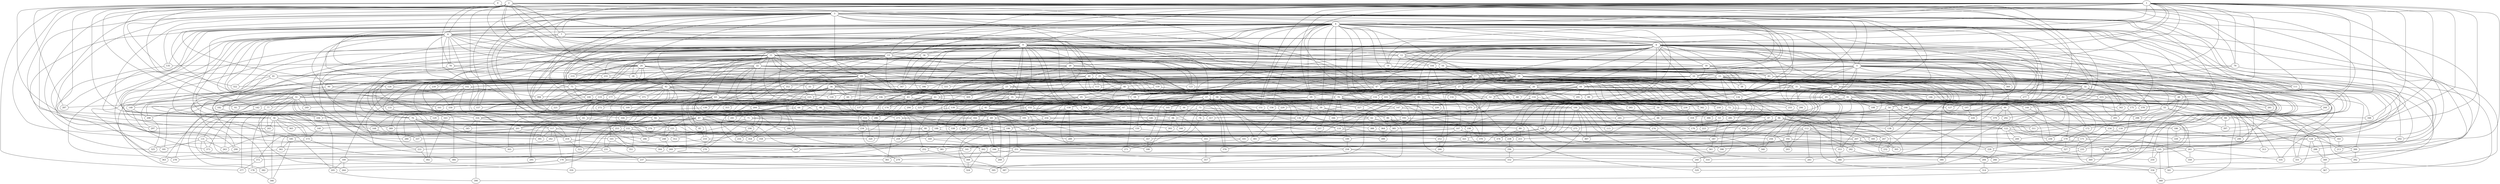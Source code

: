 strict graph "barabasi_albert_graph(400,3)" {
0;
1;
2;
3;
4;
5;
6;
7;
8;
9;
10;
11;
12;
13;
14;
15;
16;
17;
18;
19;
20;
21;
22;
23;
24;
25;
26;
27;
28;
29;
30;
31;
32;
33;
34;
35;
36;
37;
38;
39;
40;
41;
42;
43;
44;
45;
46;
47;
48;
49;
50;
51;
52;
53;
54;
55;
56;
57;
58;
59;
60;
61;
62;
63;
64;
65;
66;
67;
68;
69;
70;
71;
72;
73;
74;
75;
76;
77;
78;
79;
80;
81;
82;
83;
84;
85;
86;
87;
88;
89;
90;
91;
92;
93;
94;
95;
96;
97;
98;
99;
100;
101;
102;
103;
104;
105;
106;
107;
108;
109;
110;
111;
112;
113;
114;
115;
116;
117;
118;
119;
120;
121;
122;
123;
124;
125;
126;
127;
128;
129;
130;
131;
132;
133;
134;
135;
136;
137;
138;
139;
140;
141;
142;
143;
144;
145;
146;
147;
148;
149;
150;
151;
152;
153;
154;
155;
156;
157;
158;
159;
160;
161;
162;
163;
164;
165;
166;
167;
168;
169;
170;
171;
172;
173;
174;
175;
176;
177;
178;
179;
180;
181;
182;
183;
184;
185;
186;
187;
188;
189;
190;
191;
192;
193;
194;
195;
196;
197;
198;
199;
200;
201;
202;
203;
204;
205;
206;
207;
208;
209;
210;
211;
212;
213;
214;
215;
216;
217;
218;
219;
220;
221;
222;
223;
224;
225;
226;
227;
228;
229;
230;
231;
232;
233;
234;
235;
236;
237;
238;
239;
240;
241;
242;
243;
244;
245;
246;
247;
248;
249;
250;
251;
252;
253;
254;
255;
256;
257;
258;
259;
260;
261;
262;
263;
264;
265;
266;
267;
268;
269;
270;
271;
272;
273;
274;
275;
276;
277;
278;
279;
280;
281;
282;
283;
284;
285;
286;
287;
288;
289;
290;
291;
292;
293;
294;
295;
296;
297;
298;
299;
300;
301;
302;
303;
304;
305;
306;
307;
308;
309;
310;
311;
312;
313;
314;
315;
316;
317;
318;
319;
320;
321;
322;
323;
324;
325;
326;
327;
328;
329;
330;
331;
332;
333;
334;
335;
336;
337;
338;
339;
340;
341;
342;
343;
344;
345;
346;
347;
348;
349;
350;
351;
352;
353;
354;
355;
356;
357;
358;
359;
360;
361;
362;
363;
364;
365;
366;
367;
368;
369;
370;
371;
372;
373;
374;
375;
376;
377;
378;
379;
380;
381;
382;
383;
384;
385;
386;
387;
388;
389;
390;
391;
392;
393;
394;
395;
396;
397;
398;
399;
0 -- 116  [is_available=True, prob="0.249947245658"];
0 -- 3  [is_available=True, prob="0.619542037636"];
0 -- 4  [is_available=True, prob="0.909180079939"];
0 -- 389  [is_available=True, prob="0.106196244335"];
0 -- 287  [is_available=True, prob="0.421049060987"];
1 -- 384  [is_available=True, prob="1.0"];
1 -- 3  [is_available=True, prob="1.0"];
1 -- 4  [is_available=True, prob="0.191018631044"];
1 -- 5  [is_available=True, prob="0.968238490291"];
1 -- 6  [is_available=True, prob="0.54375239973"];
1 -- 9  [is_available=True, prob="1.0"];
1 -- 12  [is_available=True, prob="0.0149618778613"];
1 -- 13  [is_available=True, prob="0.847010618225"];
1 -- 14  [is_available=True, prob="0.133583835713"];
1 -- 151  [is_available=True, prob="0.475532272917"];
1 -- 28  [is_available=True, prob="1.0"];
1 -- 157  [is_available=True, prob="0.319482366898"];
1 -- 44  [is_available=True, prob="0.307645136061"];
1 -- 29  [is_available=True, prob="1.0"];
1 -- 49  [is_available=True, prob="0.274406681544"];
1 -- 54  [is_available=True, prob="1.0"];
1 -- 322  [is_available=True, prob="0.273400153863"];
1 -- 200  [is_available=True, prob="1.0"];
1 -- 79  [is_available=True, prob="0.576144810012"];
1 -- 82  [is_available=True, prob="0.690813166055"];
1 -- 339  [is_available=True, prob="0.90120215096"];
1 -- 270  [is_available=True, prob="0.253236324961"];
1 -- 215  [is_available=True, prob="0.817175933782"];
1 -- 347  [is_available=True, prob="0.529031119889"];
1 -- 348  [is_available=True, prob="1.0"];
1 -- 103  [is_available=True, prob="1.0"];
1 -- 231  [is_available=True, prob="0.322011984934"];
1 -- 364  [is_available=True, prob="0.300601855508"];
1 -- 112  [is_available=True, prob="0.110663393219"];
1 -- 235  [is_available=True, prob="1.0"];
2 -- 3  [is_available=True, prob="0.183446228286"];
2 -- 7  [is_available=True, prob="0.293769881638"];
2 -- 8  [is_available=True, prob="0.0313178490716"];
2 -- 142  [is_available=True, prob="0.567321630969"];
2 -- 144  [is_available=True, prob="0.761275084883"];
2 -- 19  [is_available=True, prob="0.466005174377"];
2 -- 24  [is_available=True, prob="0.21671952005"];
2 -- 31  [is_available=True, prob="0.254264215131"];
2 -- 36  [is_available=True, prob="1.0"];
2 -- 47  [is_available=True, prob="0.875164068452"];
2 -- 56  [is_available=True, prob="1.0"];
2 -- 313  [is_available=True, prob="0.941643566733"];
2 -- 60  [is_available=True, prob="0.673420095177"];
2 -- 197  [is_available=True, prob="0.500382970542"];
2 -- 70  [is_available=True, prob="1.0"];
2 -- 71  [is_available=True, prob="0.218945472122"];
2 -- 202  [is_available=True, prob="0.417045081118"];
2 -- 78  [is_available=True, prob="0.690834257465"];
2 -- 79  [is_available=True, prob="0.915554503753"];
2 -- 81  [is_available=True, prob="1.0"];
2 -- 345  [is_available=True, prob="0.953934125313"];
2 -- 93  [is_available=True, prob="1.0"];
2 -- 225  [is_available=True, prob="0.311081657594"];
2 -- 99  [is_available=True, prob="0.497734759229"];
2 -- 131  [is_available=True, prob="0.455007729004"];
2 -- 361  [is_available=True, prob="0.758156424728"];
2 -- 365  [is_available=True, prob="0.536091211025"];
2 -- 244  [is_available=True, prob="0.663601160525"];
2 -- 377  [is_available=True, prob="1.0"];
3 -- 4  [is_available=True, prob="0.0544473469789"];
3 -- 5  [is_available=True, prob="1.0"];
3 -- 6  [is_available=True, prob="0.139121448135"];
3 -- 7  [is_available=True, prob="0.858182954788"];
3 -- 8  [is_available=True, prob="0.0144567666907"];
3 -- 10  [is_available=True, prob="1.0"];
3 -- 17  [is_available=True, prob="0.881886733859"];
3 -- 19  [is_available=True, prob="0.351781786826"];
3 -- 20  [is_available=True, prob="1.0"];
3 -- 24  [is_available=True, prob="0.363618844906"];
3 -- 133  [is_available=True, prob="0.47320866168"];
3 -- 162  [is_available=True, prob="0.735137688917"];
3 -- 37  [is_available=True, prob="0.246793295756"];
3 -- 297  [is_available=True, prob="0.596244418073"];
3 -- 135  [is_available=True, prob="0.660726559694"];
3 -- 50  [is_available=True, prob="1.0"];
3 -- 128  [is_available=True, prob="0.483799153806"];
3 -- 352  [is_available=True, prob="0.0997126624051"];
3 -- 76  [is_available=True, prob="1.0"];
3 -- 84  [is_available=True, prob="1.0"];
3 -- 92  [is_available=True, prob="1.0"];
3 -- 350  [is_available=True, prob="0.608762275946"];
3 -- 95  [is_available=True, prob="0.339350461866"];
3 -- 96  [is_available=True, prob="0.356988406114"];
3 -- 165  [is_available=True, prob="0.596184734969"];
3 -- 111  [is_available=True, prob="1.0"];
3 -- 371  [is_available=True, prob="0.87791784408"];
3 -- 120  [is_available=True, prob="1.0"];
3 -- 378  [is_available=True, prob="0.191882540548"];
3 -- 126  [is_available=True, prob="0.507437481416"];
4 -- 5  [is_available=True, prob="0.813266875204"];
4 -- 6  [is_available=True, prob="0.0292193845788"];
4 -- 7  [is_available=True, prob="0.866003249373"];
4 -- 8  [is_available=True, prob="1.0"];
4 -- 9  [is_available=True, prob="1.0"];
4 -- 139  [is_available=True, prob="0.947452425153"];
4 -- 13  [is_available=True, prob="1.0"];
4 -- 14  [is_available=True, prob="0.387524046829"];
4 -- 17  [is_available=True, prob="0.00337486819048"];
4 -- 18  [is_available=True, prob="1.0"];
4 -- 19  [is_available=True, prob="0.741836286837"];
4 -- 277  [is_available=True, prob="1.0"];
4 -- 22  [is_available=True, prob="0.80718796643"];
4 -- 151  [is_available=True, prob="0.619969314862"];
4 -- 27  [is_available=True, prob="0.570057428639"];
4 -- 156  [is_available=True, prob="0.753759060411"];
4 -- 29  [is_available=True, prob="0.862856156608"];
4 -- 286  [is_available=True, prob="0.119280707339"];
4 -- 36  [is_available=True, prob="1.0"];
4 -- 39  [is_available=True, prob="0.495476013006"];
4 -- 135  [is_available=True, prob="0.812564634456"];
4 -- 257  [is_available=True, prob="1.0"];
4 -- 173  [is_available=True, prob="0.497494869348"];
4 -- 175  [is_available=True, prob="0.299755177396"];
4 -- 48  [is_available=True, prob="0.435325498334"];
4 -- 49  [is_available=True, prob="0.430306207428"];
4 -- 56  [is_available=True, prob="0.253910805227"];
4 -- 57  [is_available=True, prob="0.29080552662"];
4 -- 192  [is_available=True, prob="0.149388979636"];
4 -- 325  [is_available=True, prob="1.0"];
4 -- 203  [is_available=True, prob="1.0"];
4 -- 332  [is_available=True, prob="0.898243393274"];
4 -- 269  [is_available=True, prob="1.0"];
4 -- 184  [is_available=True, prob="0.661442599876"];
4 -- 335  [is_available=True, prob="0.500806217795"];
4 -- 84  [is_available=True, prob="0.915381066514"];
4 -- 89  [is_available=True, prob="0.0404229820935"];
4 -- 90  [is_available=True, prob="0.546573083921"];
4 -- 219  [is_available=True, prob="1.0"];
4 -- 349  [is_available=True, prob="0.545998419388"];
4 -- 100  [is_available=True, prob="0.974531017609"];
4 -- 370  [is_available=True, prob="0.708110846695"];
4 -- 367  [is_available=True, prob="1.0"];
4 -- 112  [is_available=True, prob="0.102651176753"];
4 -- 114  [is_available=True, prob="0.902222889257"];
4 -- 124  [is_available=True, prob="1.0"];
5 -- 134  [is_available=True, prob="0.485327025832"];
5 -- 10  [is_available=True, prob="1.0"];
5 -- 15  [is_available=True, prob="0.0160572452757"];
5 -- 154  [is_available=True, prob="0.734605471544"];
5 -- 29  [is_available=True, prob="0.370368295894"];
5 -- 32  [is_available=True, prob="0.453283834796"];
5 -- 176  [is_available=True, prob="0.618476139221"];
5 -- 43  [is_available=True, prob="0.808559559562"];
5 -- 46  [is_available=True, prob="0.796138339278"];
5 -- 48  [is_available=True, prob="0.602187436199"];
5 -- 55  [is_available=True, prob="0.29220214847"];
5 -- 189  [is_available=True, prob="1.0"];
5 -- 192  [is_available=True, prob="0.669511991523"];
5 -- 73  [is_available=True, prob="0.556976986509"];
5 -- 334  [is_available=True, prob="0.65825841577"];
5 -- 85  [is_available=True, prob="0.397516831768"];
5 -- 90  [is_available=True, prob="0.474083000103"];
5 -- 225  [is_available=True, prob="0.491202227158"];
5 -- 356  [is_available=True, prob="1.0"];
5 -- 233  [is_available=True, prob="0.322484246515"];
5 -- 111  [is_available=True, prob="1.0"];
5 -- 115  [is_available=True, prob="1.0"];
5 -- 118  [is_available=True, prob="0.86599669663"];
5 -- 213  [is_available=True, prob="1.0"];
6 -- 10  [is_available=True, prob="1.0"];
6 -- 11  [is_available=True, prob="1.0"];
6 -- 12  [is_available=True, prob="0.0974950204587"];
6 -- 13  [is_available=True, prob="0.628404864436"];
6 -- 14  [is_available=True, prob="0.798007309232"];
6 -- 15  [is_available=True, prob="0.955987440643"];
6 -- 17  [is_available=True, prob="0.598444505811"];
6 -- 18  [is_available=True, prob="0.830419252191"];
6 -- 20  [is_available=True, prob="1.0"];
6 -- 277  [is_available=True, prob="1.0"];
6 -- 281  [is_available=True, prob="0.552831865845"];
6 -- 26  [is_available=True, prob="0.854490556322"];
6 -- 158  [is_available=True, prob="0.577961216108"];
6 -- 33  [is_available=True, prob="0.93740248431"];
6 -- 37  [is_available=True, prob="0.0639686567235"];
6 -- 146  [is_available=True, prob="0.707610506929"];
6 -- 298  [is_available=True, prob="0.277747533394"];
6 -- 47  [is_available=True, prob="1.0"];
6 -- 53  [is_available=True, prob="0.181254548226"];
6 -- 57  [is_available=True, prob="1.0"];
6 -- 186  [is_available=True, prob="0.865650086016"];
6 -- 59  [is_available=True, prob="0.139309395648"];
6 -- 64  [is_available=True, prob="0.677519072242"];
6 -- 140  [is_available=True, prob="0.123347705672"];
6 -- 205  [is_available=True, prob="0.47675415876"];
6 -- 338  [is_available=True, prob="0.113290809613"];
6 -- 341  [is_available=True, prob="0.444512625682"];
6 -- 343  [is_available=True, prob="0.0117079061646"];
6 -- 89  [is_available=True, prob="0.70921304635"];
6 -- 218  [is_available=True, prob="0.0423105573853"];
6 -- 348  [is_available=True, prob="0.620040354631"];
6 -- 94  [is_available=True, prob="0.20048223399"];
6 -- 95  [is_available=True, prob="0.753777618174"];
6 -- 104  [is_available=True, prob="1.0"];
6 -- 106  [is_available=True, prob="0.00685597564942"];
6 -- 108  [is_available=True, prob="0.709191799351"];
6 -- 109  [is_available=True, prob="1.0"];
6 -- 360  [is_available=True, prob="0.680298415295"];
6 -- 127  [is_available=True, prob="1.0"];
7 -- 71  [is_available=True, prob="1.0"];
7 -- 182  [is_available=True, prob="0.774647027303"];
7 -- 254  [is_available=True, prob="1.0"];
8 -- 129  [is_available=True, prob="0.232083167167"];
8 -- 9  [is_available=True, prob="0.708878869543"];
8 -- 11  [is_available=True, prob="0.195017309528"];
8 -- 12  [is_available=True, prob="0.132528239542"];
8 -- 148  [is_available=True, prob="0.0195667693222"];
8 -- 149  [is_available=True, prob="0.209372300737"];
8 -- 22  [is_available=True, prob="0.218314706502"];
8 -- 24  [is_available=True, prob="0.273766854598"];
8 -- 25  [is_available=True, prob="0.776154127367"];
8 -- 284  [is_available=True, prob="1.0"];
8 -- 157  [is_available=True, prob="0.933327660694"];
8 -- 287  [is_available=True, prob="0.190381127005"];
8 -- 161  [is_available=True, prob="0.828387625521"];
8 -- 164  [is_available=True, prob="0.436110640668"];
8 -- 40  [is_available=True, prob="1.0"];
8 -- 51  [is_available=True, prob="1.0"];
8 -- 56  [is_available=True, prob="0.21062354943"];
8 -- 322  [is_available=True, prob="0.0765768563474"];
8 -- 67  [is_available=True, prob="1.0"];
8 -- 78  [is_available=True, prob="1.0"];
8 -- 249  [is_available=True, prob="0.159453334397"];
8 -- 230  [is_available=True, prob="0.893189476012"];
8 -- 102  [is_available=True, prob="0.182190384151"];
8 -- 363  [is_available=True, prob="0.573265790088"];
8 -- 168  [is_available=True, prob="0.982933150385"];
8 -- 121  [is_available=True, prob="0.227193554048"];
9 -- 262  [is_available=True, prob="0.327881424585"];
9 -- 137  [is_available=True, prob="0.785380659355"];
9 -- 11  [is_available=True, prob="0.256033381342"];
9 -- 140  [is_available=True, prob="0.41982403833"];
9 -- 16  [is_available=True, prob="0.0498745918602"];
9 -- 18  [is_available=True, prob="0.331627097193"];
9 -- 150  [is_available=True, prob="0.352878940707"];
9 -- 23  [is_available=True, prob="0.0461413116135"];
9 -- 155  [is_available=True, prob="0.0886468603419"];
9 -- 30  [is_available=True, prob="0.112058354282"];
9 -- 35  [is_available=True, prob="0.789679727325"];
9 -- 36  [is_available=True, prob="0.358427489747"];
9 -- 167  [is_available=True, prob="0.170430134563"];
9 -- 299  [is_available=True, prob="0.552026978623"];
9 -- 46  [is_available=True, prob="0.799676139687"];
9 -- 158  [is_available=True, prob="0.600394809174"];
9 -- 57  [is_available=True, prob="0.295659701102"];
9 -- 61  [is_available=True, prob="1.0"];
9 -- 65  [is_available=True, prob="0.0118964611487"];
9 -- 194  [is_available=True, prob="0.0706252552469"];
9 -- 67  [is_available=True, prob="0.743752709685"];
9 -- 68  [is_available=True, prob="0.743014180143"];
9 -- 198  [is_available=True, prob="0.58560372027"];
9 -- 327  [is_available=True, prob="1.0"];
9 -- 396  [is_available=True, prob="0.396202967617"];
9 -- 75  [is_available=True, prob="0.848923907098"];
9 -- 336  [is_available=True, prob="1.0"];
9 -- 83  [is_available=True, prob="1.0"];
9 -- 214  [is_available=True, prob="0.526500771522"];
9 -- 87  [is_available=True, prob="0.477897922873"];
9 -- 104  [is_available=True, prob="0.448408111488"];
9 -- 111  [is_available=True, prob="0.145555537272"];
9 -- 244  [is_available=True, prob="0.197619866552"];
9 -- 383  [is_available=True, prob="1.0"];
10 -- 288  [is_available=True, prob="0.47787101526"];
10 -- 289  [is_available=True, prob="0.230058534095"];
10 -- 35  [is_available=True, prob="0.934461994206"];
10 -- 292  [is_available=True, prob="0.294376902958"];
10 -- 167  [is_available=True, prob="0.0797751731475"];
10 -- 309  [is_available=True, prob="0.696569722052"];
10 -- 217  [is_available=True, prob="0.97033091185"];
10 -- 26  [is_available=True, prob="0.865363787706"];
10 -- 255  [is_available=True, prob="1.0"];
11 -- 129  [is_available=True, prob="0.878221734766"];
11 -- 259  [is_available=True, prob="0.629925436249"];
11 -- 394  [is_available=True, prob="0.297644325216"];
11 -- 397  [is_available=True, prob="1.0"];
11 -- 15  [is_available=True, prob="1.0"];
11 -- 20  [is_available=True, prob="0.682192586488"];
11 -- 22  [is_available=True, prob="0.670078862784"];
11 -- 23  [is_available=True, prob="0.501080903849"];
11 -- 280  [is_available=True, prob="1.0"];
11 -- 28  [is_available=True, prob="0.997452786598"];
11 -- 159  [is_available=True, prob="0.95163245816"];
11 -- 41  [is_available=True, prob="1.0"];
11 -- 42  [is_available=True, prob="1.0"];
11 -- 58  [is_available=True, prob="0.435436872088"];
11 -- 316  [is_available=True, prob="0.498472805146"];
11 -- 61  [is_available=True, prob="1.0"];
11 -- 63  [is_available=True, prob="0.354392770094"];
11 -- 197  [is_available=True, prob="0.585467781393"];
11 -- 75  [is_available=True, prob="0.479173183168"];
11 -- 333  [is_available=True, prob="0.239701255108"];
11 -- 78  [is_available=True, prob="0.576210158527"];
11 -- 342  [is_available=True, prob="0.380013466751"];
11 -- 219  [is_available=True, prob="1.0"];
11 -- 360  [is_available=True, prob="0.336715272286"];
11 -- 233  [is_available=True, prob="0.0488241734042"];
11 -- 109  [is_available=True, prob="0.734607029752"];
11 -- 123  [is_available=True, prob="0.973966831122"];
11 -- 126  [is_available=True, prob="0.906452713408"];
12 -- 224  [is_available=True, prob="1.0"];
12 -- 38  [is_available=True, prob="0.452651929275"];
12 -- 77  [is_available=True, prob="0.179830599498"];
12 -- 79  [is_available=True, prob="1.0"];
12 -- 16  [is_available=True, prob="1.0"];
12 -- 104  [is_available=True, prob="1.0"];
12 -- 237  [is_available=True, prob="0.751526403715"];
12 -- 92  [is_available=True, prob="1.0"];
12 -- 133  [is_available=True, prob="0.30520794201"];
13 -- 194  [is_available=True, prob="1.0"];
13 -- 163  [is_available=True, prob="0.74279169585"];
13 -- 294  [is_available=True, prob="0.0786370118829"];
13 -- 135  [is_available=True, prob="0.124865459838"];
13 -- 342  [is_available=True, prob="1.0"];
13 -- 391  [is_available=True, prob="0.124385793056"];
13 -- 354  [is_available=True, prob="1.0"];
13 -- 272  [is_available=True, prob="0.988988168157"];
13 -- 16  [is_available=True, prob="0.189422895614"];
13 -- 248  [is_available=True, prob="1.0"];
13 -- 53  [is_available=True, prob="0.192053200882"];
13 -- 319  [is_available=True, prob="0.658491699303"];
13 -- 216  [is_available=True, prob="0.0148384121247"];
13 -- 218  [is_available=True, prob="0.437022852951"];
13 -- 123  [is_available=True, prob="0.931800611324"];
13 -- 125  [is_available=True, prob="0.72667831374"];
13 -- 318  [is_available=True, prob="0.49044035966"];
13 -- 245  [is_available=True, prob="0.200912949699"];
14 -- 352  [is_available=True, prob="0.138774079424"];
14 -- 51  [is_available=True, prob="1.0"];
14 -- 396  [is_available=True, prob="0.767989299608"];
14 -- 305  [is_available=True, prob="0.905215027139"];
14 -- 83  [is_available=True, prob="0.662861010041"];
14 -- 21  [is_available=True, prob="0.280294668443"];
15 -- 132  [is_available=True, prob="0.928067253069"];
15 -- 300  [is_available=True, prob="0.960535957411"];
15 -- 138  [is_available=True, prob="0.279571457964"];
15 -- 23  [is_available=True, prob="0.183635001802"];
15 -- 281  [is_available=True, prob="0.893971777038"];
15 -- 31  [is_available=True, prob="0.743714551996"];
15 -- 33  [is_available=True, prob="0.00698505379391"];
15 -- 290  [is_available=True, prob="0.635859162194"];
15 -- 134  [is_available=True, prob="0.891581445275"];
15 -- 38  [is_available=True, prob="0.839510150231"];
15 -- 44  [is_available=True, prob="0.984922773652"];
15 -- 52  [is_available=True, prob="1.0"];
15 -- 394  [is_available=True, prob="1.0"];
15 -- 62  [is_available=True, prob="1.0"];
15 -- 65  [is_available=True, prob="0.666181029719"];
15 -- 72  [is_available=True, prob="0.232904689926"];
15 -- 333  [is_available=True, prob="0.134109136339"];
15 -- 88  [is_available=True, prob="1.0"];
15 -- 224  [is_available=True, prob="0.0673265973938"];
15 -- 232  [is_available=True, prob="0.549423623585"];
15 -- 236  [is_available=True, prob="0.294528027721"];
15 -- 125  [is_available=True, prob="0.60591183382"];
16 -- 40  [is_available=True, prob="0.874477950018"];
16 -- 21  [is_available=True, prob="0.594047859924"];
16 -- 214  [is_available=True, prob="0.01737690957"];
16 -- 247  [is_available=True, prob="0.937710284979"];
16 -- 285  [is_available=True, prob="1.0"];
16 -- 31  [is_available=True, prob="1.0"];
17 -- 130  [is_available=True, prob="0.377681042172"];
17 -- 139  [is_available=True, prob="1.0"];
17 -- 146  [is_available=True, prob="0.79198001033"];
17 -- 26  [is_available=True, prob="0.0900185926903"];
17 -- 27  [is_available=True, prob="0.406728604872"];
17 -- 32  [is_available=True, prob="1.0"];
17 -- 41  [is_available=True, prob="0.861082871302"];
17 -- 172  [is_available=True, prob="0.742759087975"];
17 -- 175  [is_available=True, prob="0.300432472107"];
17 -- 311  [is_available=True, prob="0.429155928472"];
17 -- 185  [is_available=True, prob="0.382986259818"];
17 -- 60  [is_available=True, prob="1.0"];
17 -- 63  [is_available=True, prob="0.0539537662032"];
17 -- 70  [is_available=True, prob="0.0699989077841"];
17 -- 72  [is_available=True, prob="0.738925846137"];
17 -- 343  [is_available=True, prob="1.0"];
17 -- 230  [is_available=True, prob="0.629518471556"];
17 -- 103  [is_available=True, prob="0.863475384349"];
17 -- 360  [is_available=True, prob="0.0485005417852"];
17 -- 106  [is_available=True, prob="0.376793695704"];
17 -- 119  [is_available=True, prob="0.902497037617"];
17 -- 378  [is_available=True, prob="1.0"];
18 -- 128  [is_available=True, prob="0.716979717073"];
18 -- 99  [is_available=True, prob="0.49319990656"];
18 -- 331  [is_available=True, prob="0.707955203829"];
18 -- 113  [is_available=True, prob="0.684124089089"];
18 -- 54  [is_available=True, prob="0.882611217486"];
18 -- 25  [is_available=True, prob="1.0"];
19 -- 384  [is_available=True, prob="0.447634306382"];
19 -- 137  [is_available=True, prob="0.601223300101"];
19 -- 396  [is_available=True, prob="1.0"];
19 -- 32  [is_available=True, prob="0.203086433986"];
19 -- 34  [is_available=True, prob="0.738811616613"];
19 -- 42  [is_available=True, prob="0.273024941765"];
19 -- 309  [is_available=True, prob="0.197214401166"];
19 -- 310  [is_available=True, prob="0.175899140108"];
19 -- 265  [is_available=True, prob="0.539111454551"];
19 -- 322  [is_available=True, prob="1.0"];
19 -- 80  [is_available=True, prob="0.43908911811"];
19 -- 210  [is_available=True, prob="0.657007460255"];
19 -- 90  [is_available=True, prob="1.0"];
19 -- 221  [is_available=True, prob="0.138030968953"];
19 -- 227  [is_available=True, prob="0.862752964782"];
19 -- 102  [is_available=True, prob="0.52361629309"];
19 -- 238  [is_available=True, prob="1.0"];
19 -- 239  [is_available=True, prob="0.395873170279"];
19 -- 124  [is_available=True, prob="0.390319286926"];
20 -- 34  [is_available=True, prob="0.432031682365"];
20 -- 136  [is_available=True, prob="0.789082221973"];
20 -- 76  [is_available=True, prob="1.0"];
20 -- 333  [is_available=True, prob="0.325318936014"];
20 -- 271  [is_available=True, prob="1.0"];
20 -- 21  [is_available=True, prob="1.0"];
20 -- 30  [is_available=True, prob="1.0"];
20 -- 117  [is_available=True, prob="0.517541892537"];
21 -- 257  [is_available=True, prob="1.0"];
21 -- 132  [is_available=True, prob="0.896893802845"];
21 -- 145  [is_available=True, prob="0.301071381322"];
21 -- 155  [is_available=True, prob="0.359467077974"];
21 -- 34  [is_available=True, prob="0.0452800753226"];
21 -- 27  [is_available=True, prob="1.0"];
21 -- 37  [is_available=True, prob="0.515007725202"];
21 -- 47  [is_available=True, prob="1.0"];
21 -- 306  [is_available=True, prob="0.628888029677"];
21 -- 179  [is_available=True, prob="0.235814498875"];
21 -- 54  [is_available=True, prob="0.712995687301"];
21 -- 326  [is_available=True, prob="0.575107419854"];
21 -- 331  [is_available=True, prob="1.0"];
21 -- 207  [is_available=True, prob="1.0"];
21 -- 209  [is_available=True, prob="1.0"];
21 -- 82  [is_available=True, prob="0.30580178659"];
21 -- 340  [is_available=True, prob="1.0"];
21 -- 91  [is_available=True, prob="0.516396316506"];
21 -- 223  [is_available=True, prob="1.0"];
21 -- 96  [is_available=True, prob="0.387940736297"];
21 -- 97  [is_available=True, prob="0.655772946653"];
21 -- 239  [is_available=True, prob="0.0422848059876"];
21 -- 116  [is_available=True, prob="0.916033129817"];
21 -- 126  [is_available=True, prob="0.591687541982"];
22 -- 98  [is_available=True, prob="0.899233447928"];
22 -- 227  [is_available=True, prob="0.220284431826"];
22 -- 102  [is_available=True, prob="0.210874245243"];
22 -- 38  [is_available=True, prob="0.780232963443"];
22 -- 81  [is_available=True, prob="0.912851018195"];
22 -- 204  [is_available=True, prob="0.646015936617"];
22 -- 40  [is_available=True, prob="1.0"];
22 -- 83  [is_available=True, prob="0.254040127582"];
22 -- 25  [is_available=True, prob="0.893467151113"];
22 -- 219  [is_available=True, prob="1.0"];
22 -- 387  [is_available=True, prob="1.0"];
23 -- 353  [is_available=True, prob="0.741108084964"];
23 -- 43  [is_available=True, prob="0.3948785959"];
23 -- 229  [is_available=True, prob="0.53988529351"];
23 -- 234  [is_available=True, prob="1.0"];
23 -- 174  [is_available=True, prob="1.0"];
23 -- 309  [is_available=True, prob="1.0"];
23 -- 344  [is_available=True, prob="1.0"];
23 -- 191  [is_available=True, prob="0.550220029047"];
24 -- 33  [is_available=True, prob="0.686487788968"];
24 -- 182  [is_available=True, prob="0.12297835168"];
24 -- 105  [is_available=True, prob="0.581166485268"];
24 -- 43  [is_available=True, prob="0.499263182841"];
24 -- 76  [is_available=True, prob="0.208705942703"];
24 -- 206  [is_available=True, prob="1.0"];
24 -- 239  [is_available=True, prob="0.0739858362768"];
24 -- 81  [is_available=True, prob="0.735051905102"];
24 -- 118  [is_available=True, prob="1.0"];
24 -- 297  [is_available=True, prob="0.877849952229"];
24 -- 380  [is_available=True, prob="1.0"];
24 -- 28  [is_available=True, prob="0.478681895935"];
24 -- 127  [is_available=True, prob="0.087571939935"];
25 -- 352  [is_available=True, prob="0.779611351314"];
25 -- 50  [is_available=True, prob="0.572950379503"];
25 -- 293  [is_available=True, prob="1.0"];
25 -- 177  [is_available=True, prob="1.0"];
25 -- 75  [is_available=True, prob="0.353961941356"];
25 -- 44  [is_available=True, prob="0.873712534225"];
25 -- 45  [is_available=True, prob="0.278243749032"];
25 -- 46  [is_available=True, prob="0.702024907145"];
25 -- 141  [is_available=True, prob="1.0"];
25 -- 113  [is_available=True, prob="0.416103747102"];
25 -- 51  [is_available=True, prob="0.844355584046"];
25 -- 88  [is_available=True, prob="0.177978852421"];
25 -- 58  [is_available=True, prob="0.232209676296"];
25 -- 315  [is_available=True, prob="0.170875922895"];
25 -- 159  [is_available=True, prob="0.775965362824"];
26 -- 49  [is_available=True, prob="0.85653877387"];
26 -- 375  [is_available=True, prob="0.321201440657"];
26 -- 172  [is_available=True, prob="0.357485773124"];
26 -- 240  [is_available=True, prob="0.394288685975"];
26 -- 114  [is_available=True, prob="1.0"];
26 -- 52  [is_available=True, prob="0.246319041828"];
26 -- 87  [is_available=True, prob="0.547397835051"];
26 -- 61  [is_available=True, prob="0.0226322770353"];
27 -- 68  [is_available=True, prob="1.0"];
27 -- 327  [is_available=True, prob="1.0"];
27 -- 106  [is_available=True, prob="1.0"];
27 -- 107  [is_available=True, prob="0.157158814406"];
27 -- 236  [is_available=True, prob="0.91059557638"];
27 -- 184  [is_available=True, prob="1.0"];
27 -- 95  [is_available=True, prob="0.299445774185"];
28 -- 42  [is_available=True, prob="0.287888400039"];
29 -- 290  [is_available=True, prob="0.293207357073"];
29 -- 39  [is_available=True, prob="0.792028358166"];
29 -- 169  [is_available=True, prob="0.747629223966"];
29 -- 213  [is_available=True, prob="0.982863538738"];
29 -- 280  [is_available=True, prob="0.11786719212"];
29 -- 30  [is_available=True, prob="1.0"];
30 -- 74  [is_available=True, prob="0.187872736468"];
31 -- 262  [is_available=True, prob="0.0896886323055"];
31 -- 296  [is_available=True, prob="0.575731884402"];
31 -- 77  [is_available=True, prob="0.281984354344"];
31 -- 110  [is_available=True, prob="0.288604793867"];
31 -- 179  [is_available=True, prob="0.579678478577"];
31 -- 116  [is_available=True, prob="1.0"];
31 -- 215  [is_available=True, prob="1.0"];
31 -- 122  [is_available=True, prob="0.4474573516"];
31 -- 91  [is_available=True, prob="0.598782663537"];
31 -- 156  [is_available=True, prob="0.645910344401"];
31 -- 154  [is_available=True, prob="1.0"];
31 -- 190  [is_available=True, prob="0.196488177686"];
32 -- 390  [is_available=True, prob="0.650833456395"];
32 -- 48  [is_available=True, prob="0.0625677491628"];
32 -- 82  [is_available=True, prob="0.660548462823"];
32 -- 55  [is_available=True, prob="0.937391633555"];
32 -- 91  [is_available=True, prob="0.806331795594"];
32 -- 285  [is_available=True, prob="0.560001973527"];
33 -- 204  [is_available=True, prob="1.0"];
34 -- 35  [is_available=True, prob="0.382188012335"];
34 -- 100  [is_available=True, prob="0.585890873864"];
34 -- 371  [is_available=True, prob="0.962960484902"];
34 -- 276  [is_available=True, prob="0.435780227443"];
34 -- 359  [is_available=True, prob="0.568048401141"];
34 -- 215  [is_available=True, prob="1.0"];
34 -- 366  [is_available=True, prob="1.0"];
34 -- 303  [is_available=True, prob="0.383598766133"];
34 -- 144  [is_available=True, prob="1.0"];
34 -- 319  [is_available=True, prob="1.0"];
34 -- 119  [is_available=True, prob="0.347510237295"];
34 -- 120  [is_available=True, prob="1.0"];
34 -- 52  [is_available=True, prob="0.492949687487"];
34 -- 315  [is_available=True, prob="0.380376179295"];
34 -- 60  [is_available=True, prob="0.903083154461"];
34 -- 93  [is_available=True, prob="0.0664765909251"];
34 -- 190  [is_available=True, prob="0.357291591846"];
34 -- 85  [is_available=True, prob="0.527504627409"];
35 -- 225  [is_available=True, prob="0.228886720836"];
35 -- 294  [is_available=True, prob="0.680084300087"];
35 -- 39  [is_available=True, prob="1.0"];
35 -- 328  [is_available=True, prob="0.318715206892"];
35 -- 226  [is_available=True, prob="1.0"];
35 -- 207  [is_available=True, prob="0.15988974058"];
35 -- 41  [is_available=True, prob="1.0"];
35 -- 121  [is_available=True, prob="0.0440689225539"];
35 -- 156  [is_available=True, prob="0.850634372797"];
36 -- 66  [is_available=True, prob="0.527773502012"];
36 -- 177  [is_available=True, prob="0.196337332485"];
36 -- 347  [is_available=True, prob="0.831541404297"];
37 -- 103  [is_available=True, prob="1.0"];
37 -- 238  [is_available=True, prob="1.0"];
37 -- 143  [is_available=True, prob="1.0"];
37 -- 274  [is_available=True, prob="1.0"];
37 -- 255  [is_available=True, prob="1.0"];
38 -- 206  [is_available=True, prob="0.122862392391"];
39 -- 86  [is_available=True, prob="0.200716935206"];
39 -- 188  [is_available=True, prob="0.857530495961"];
39 -- 62  [is_available=True, prob="1.0"];
40 -- 161  [is_available=True, prob="0.732662149349"];
40 -- 130  [is_available=True, prob="0.752183303043"];
40 -- 123  [is_available=True, prob="0.983669260555"];
40 -- 273  [is_available=True, prob="0.326928025488"];
40 -- 258  [is_available=True, prob="0.249659097503"];
40 -- 191  [is_available=True, prob="1.0"];
40 -- 113  [is_available=True, prob="0.595999549794"];
40 -- 178  [is_available=True, prob="0.175559813587"];
40 -- 195  [is_available=True, prob="0.963171375445"];
40 -- 59  [is_available=True, prob="1.0"];
40 -- 159  [is_available=True, prob="1.0"];
41 -- 65  [is_available=True, prob="1.0"];
41 -- 145  [is_available=True, prob="0.0366221220948"];
41 -- 243  [is_available=True, prob="0.845957612866"];
41 -- 317  [is_available=True, prob="0.0290742922749"];
42 -- 181  [is_available=True, prob="0.363509577131"];
42 -- 66  [is_available=True, prob="0.469991567272"];
42 -- 391  [is_available=True, prob="0.908455459366"];
42 -- 316  [is_available=True, prob="1.0"];
42 -- 45  [is_available=True, prob="1.0"];
42 -- 143  [is_available=True, prob="0.134362139812"];
42 -- 272  [is_available=True, prob="1.0"];
42 -- 336  [is_available=True, prob="0.464537546399"];
42 -- 221  [is_available=True, prob="0.824635685455"];
42 -- 149  [is_available=True, prob="1.0"];
42 -- 119  [is_available=True, prob="1.0"];
42 -- 216  [is_available=True, prob="0.0576230831173"];
42 -- 371  [is_available=True, prob="1.0"];
42 -- 125  [is_available=True, prob="0.637539009039"];
42 -- 63  [is_available=True, prob="0.875525540852"];
43 -- 174  [is_available=True, prob="0.721283120299"];
43 -- 50  [is_available=True, prob="0.186196824635"];
43 -- 148  [is_available=True, prob="0.905865549348"];
43 -- 398  [is_available=True, prob="0.559223466519"];
43 -- 185  [is_available=True, prob="0.103752561287"];
43 -- 223  [is_available=True, prob="0.748928413718"];
43 -- 69  [is_available=True, prob="1.0"];
44 -- 258  [is_available=True, prob="0.5463752042"];
44 -- 164  [is_available=True, prob="0.250855876053"];
44 -- 68  [is_available=True, prob="0.531938652203"];
44 -- 69  [is_available=True, prob="0.165278797656"];
44 -- 335  [is_available=True, prob="0.167653167046"];
44 -- 284  [is_available=True, prob="0.897574159125"];
44 -- 382  [is_available=True, prob="1.0"];
44 -- 108  [is_available=True, prob="0.53697397187"];
44 -- 45  [is_available=True, prob="0.118052350317"];
44 -- 291  [is_available=True, prob="1.0"];
44 -- 146  [is_available=True, prob="0.0189796829981"];
44 -- 195  [is_available=True, prob="0.77511786231"];
44 -- 277  [is_available=True, prob="0.375620734526"];
44 -- 58  [is_available=True, prob="0.710116887588"];
44 -- 59  [is_available=True, prob="0.0163121334775"];
44 -- 188  [is_available=True, prob="0.387003432814"];
44 -- 380  [is_available=True, prob="0.226109130838"];
45 -- 323  [is_available=True, prob="0.1822324553"];
45 -- 230  [is_available=True, prob="1.0"];
45 -- 204  [is_available=True, prob="0.536828348518"];
45 -- 142  [is_available=True, prob="1.0"];
45 -- 369  [is_available=True, prob="1.0"];
45 -- 378  [is_available=True, prob="1.0"];
45 -- 254  [is_available=True, prob="1.0"];
46 -- 64  [is_available=True, prob="0.169568238193"];
46 -- 160  [is_available=True, prob="0.702346566199"];
46 -- 132  [is_available=True, prob="1.0"];
46 -- 196  [is_available=True, prob="1.0"];
46 -- 252  [is_available=True, prob="0.326734090992"];
46 -- 62  [is_available=True, prob="0.481869177898"];
47 -- 70  [is_available=True, prob="0.845463661995"];
47 -- 265  [is_available=True, prob="0.309630916285"];
47 -- 174  [is_available=True, prob="0.858899430606"];
47 -- 150  [is_available=True, prob="0.748637936188"];
47 -- 88  [is_available=True, prob="0.0386237202174"];
48 -- 369  [is_available=True, prob="0.555998750483"];
48 -- 55  [is_available=True, prob="1.0"];
48 -- 379  [is_available=True, prob="1.0"];
49 -- 99  [is_available=True, prob="0.356388627614"];
49 -- 353  [is_available=True, prob="0.138316990173"];
49 -- 178  [is_available=True, prob="0.257682243158"];
49 -- 355  [is_available=True, prob="0.134295029097"];
50 -- 66  [is_available=True, prob="0.881112132882"];
50 -- 71  [is_available=True, prob="0.151661055552"];
50 -- 53  [is_available=True, prob="0.163014619848"];
51 -- 263  [is_available=True, prob="0.525662960124"];
51 -- 201  [is_available=True, prob="0.483749301884"];
51 -- 279  [is_available=True, prob="1.0"];
51 -- 80  [is_available=True, prob="0.200882760061"];
51 -- 264  [is_available=True, prob="1.0"];
51 -- 274  [is_available=True, prob="0.188557414364"];
51 -- 244  [is_available=True, prob="0.697572877504"];
51 -- 278  [is_available=True, prob="0.170667387426"];
51 -- 249  [is_available=True, prob="0.581831350522"];
51 -- 93  [is_available=True, prob="0.98773877133"];
52 -- 229  [is_available=True, prob="0.516884008195"];
52 -- 72  [is_available=True, prob="1.0"];
52 -- 74  [is_available=True, prob="0.502332622887"];
52 -- 145  [is_available=True, prob="0.227256277314"];
52 -- 245  [is_available=True, prob="0.555895713654"];
52 -- 122  [is_available=True, prob="0.838998680504"];
53 -- 176  [is_available=True, prob="0.27473156107"];
53 -- 149  [is_available=True, prob="1.0"];
53 -- 187  [is_available=True, prob="0.434419628505"];
54 -- 228  [is_available=True, prob="0.528603837356"];
54 -- 138  [is_available=True, prob="0.187314431801"];
54 -- 241  [is_available=True, prob="0.763577105969"];
54 -- 318  [is_available=True, prob="1.0"];
55 -- 97  [is_available=True, prob="0.648700979208"];
55 -- 162  [is_available=True, prob="0.0274962833827"];
55 -- 298  [is_available=True, prob="1.0"];
55 -- 397  [is_available=True, prob="1.0"];
55 -- 84  [is_available=True, prob="0.454023026996"];
55 -- 317  [is_available=True, prob="0.993095040289"];
56 -- 321  [is_available=True, prob="1.0"];
56 -- 173  [is_available=True, prob="0.949509572614"];
56 -- 205  [is_available=True, prob="1.0"];
56 -- 112  [is_available=True, prob="0.17386636451"];
56 -- 243  [is_available=True, prob="0.860288157782"];
56 -- 365  [is_available=True, prob="0.427615128616"];
56 -- 346  [is_available=True, prob="0.0221231705036"];
56 -- 187  [is_available=True, prob="1.0"];
56 -- 253  [is_available=True, prob="0.98851274713"];
57 -- 160  [is_available=True, prob="0.699339961762"];
57 -- 193  [is_available=True, prob="0.655989561981"];
57 -- 165  [is_available=True, prob="0.0319997362787"];
57 -- 385  [is_available=True, prob="1.0"];
57 -- 301  [is_available=True, prob="1.0"];
57 -- 275  [is_available=True, prob="0.341818411652"];
57 -- 222  [is_available=True, prob="0.00759862220961"];
57 -- 73  [is_available=True, prob="0.122071678012"];
57 -- 105  [is_available=True, prob="0.142113495467"];
57 -- 376  [is_available=True, prob="1.0"];
57 -- 260  [is_available=True, prob="0.555944081817"];
57 -- 158  [is_available=True, prob="0.926641042764"];
57 -- 287  [is_available=True, prob="0.0373780655861"];
58 -- 64  [is_available=True, prob="0.11143603451"];
58 -- 229  [is_available=True, prob="0.28306602399"];
58 -- 326  [is_available=True, prob="0.236571179185"];
58 -- 73  [is_available=True, prob="0.763995652328"];
58 -- 234  [is_available=True, prob="1.0"];
58 -- 109  [is_available=True, prob="0.426428651771"];
58 -- 110  [is_available=True, prob="0.103192958449"];
58 -- 144  [is_available=True, prob="0.639871860965"];
58 -- 338  [is_available=True, prob="1.0"];
58 -- 340  [is_available=True, prob="0.447656240779"];
58 -- 152  [is_available=True, prob="0.185074195337"];
58 -- 218  [is_available=True, prob="0.519037158188"];
59 -- 67  [is_available=True, prob="0.598620366985"];
60 -- 354  [is_available=True, prob="0.415827609782"];
60 -- 268  [is_available=True, prob="0.895155934251"];
61 -- 294  [is_available=True, prob="0.760320077859"];
61 -- 368  [is_available=True, prob="1.0"];
61 -- 147  [is_available=True, prob="0.633827961662"];
61 -- 137  [is_available=True, prob="1.0"];
61 -- 248  [is_available=True, prob="0.498306307002"];
61 -- 377  [is_available=True, prob="0.727981947668"];
61 -- 252  [is_available=True, prob="1.0"];
62 -- 388  [is_available=True, prob="0.18956624057"];
62 -- 107  [is_available=True, prob="1.0"];
62 -- 117  [is_available=True, prob="1.0"];
62 -- 118  [is_available=True, prob="0.366028751327"];
63 -- 98  [is_available=True, prob="0.0438731502393"];
63 -- 163  [is_available=True, prob="0.291097931037"];
63 -- 142  [is_available=True, prob="0.950318323826"];
63 -- 272  [is_available=True, prob="1.0"];
63 -- 351  [is_available=True, prob="1.0"];
63 -- 314  [is_available=True, prob="0.297804775314"];
63 -- 319  [is_available=True, prob="1.0"];
63 -- 157  [is_available=True, prob="0.29101754964"];
63 -- 94  [is_available=True, prob="0.639409303037"];
63 -- 255  [is_available=True, prob="1.0"];
64 -- 345  [is_available=True, prob="0.118590539892"];
64 -- 69  [is_available=True, prob="1.0"];
65 -- 85  [is_available=True, prob="1.0"];
65 -- 295  [is_available=True, prob="0.718228862867"];
66 -- 393  [is_available=True, prob="0.155592864401"];
66 -- 171  [is_available=True, prob="1.0"];
67 -- 162  [is_available=True, prob="1.0"];
67 -- 136  [is_available=True, prob="0.843717704296"];
67 -- 306  [is_available=True, prob="0.477526308524"];
67 -- 87  [is_available=True, prob="0.0233585889715"];
67 -- 285  [is_available=True, prob="0.279287673472"];
67 -- 191  [is_available=True, prob="0.191146614141"];
69 -- 259  [is_available=True, prob="0.143530877896"];
69 -- 166  [is_available=True, prob="1.0"];
69 -- 80  [is_available=True, prob="0.627090879027"];
69 -- 275  [is_available=True, prob="0.291821439772"];
69 -- 186  [is_available=True, prob="1.0"];
69 -- 381  [is_available=True, prob="0.0847054990472"];
70 -- 344  [is_available=True, prob="1.0"];
70 -- 342  [is_available=True, prob="0.290428157607"];
70 -- 197  [is_available=True, prob="0.799221984084"];
70 -- 198  [is_available=True, prob="0.172483802023"];
70 -- 199  [is_available=True, prob="0.541162606693"];
70 -- 328  [is_available=True, prob="0.463829929047"];
70 -- 98  [is_available=True, prob="0.560871614666"];
70 -- 386  [is_available=True, prob="0.626698120138"];
70 -- 77  [is_available=True, prob="0.101384833914"];
70 -- 147  [is_available=True, prob="0.360021634006"];
70 -- 86  [is_available=True, prob="1.0"];
70 -- 152  [is_available=True, prob="0.440221261003"];
70 -- 249  [is_available=True, prob="0.977945416283"];
71 -- 196  [is_available=True, prob="1.0"];
71 -- 201  [is_available=True, prob="0.54400376868"];
71 -- 365  [is_available=True, prob="0.152773138418"];
71 -- 270  [is_available=True, prob="0.459740009115"];
71 -- 89  [is_available=True, prob="0.857247156873"];
71 -- 154  [is_available=True, prob="0.738877552759"];
72 -- 261  [is_available=True, prob="0.319449702565"];
72 -- 94  [is_available=True, prob="0.714014244355"];
73 -- 96  [is_available=True, prob="0.080827392608"];
73 -- 74  [is_available=True, prob="1.0"];
73 -- 273  [is_available=True, prob="0.760755111613"];
73 -- 86  [is_available=True, prob="0.458628492234"];
73 -- 153  [is_available=True, prob="0.713974270107"];
73 -- 376  [is_available=True, prob="0.372559496136"];
73 -- 251  [is_available=True, prob="0.390446996483"];
73 -- 92  [is_available=True, prob="0.958659781512"];
73 -- 317  [is_available=True, prob="0.0852081511073"];
74 -- 271  [is_available=True, prob="1.0"];
75 -- 226  [is_available=True, prob="0.897034947421"];
75 -- 299  [is_available=True, prob="0.307082927056"];
75 -- 100  [is_available=True, prob="0.321111399943"];
75 -- 177  [is_available=True, prob="1.0"];
75 -- 117  [is_available=True, prob="0.12116666667"];
76 -- 302  [is_available=True, prob="0.308516048132"];
76 -- 303  [is_available=True, prob="1.0"];
76 -- 312  [is_available=True, prob="0.944416686515"];
76 -- 242  [is_available=True, prob="0.792751302888"];
76 -- 188  [is_available=True, prob="0.102789941743"];
77 -- 131  [is_available=True, prob="0.872391570789"];
78 -- 233  [is_available=True, prob="1.0"];
78 -- 246  [is_available=True, prob="0.998364773951"];
79 -- 306  [is_available=True, prob="0.0476276186745"];
79 -- 300  [is_available=True, prob="0.854034479258"];
80 -- 131  [is_available=True, prob="0.135364138909"];
80 -- 169  [is_available=True, prob="0.447008685032"];
80 -- 101  [is_available=True, prob="0.519334796358"];
81 -- 243  [is_available=True, prob="0.0789744022464"];
81 -- 148  [is_available=True, prob="0.664324756706"];
81 -- 153  [is_available=True, prob="0.283172754097"];
82 -- 105  [is_available=True, prob="1.0"];
82 -- 298  [is_available=True, prob="1.0"];
82 -- 175  [is_available=True, prob="0.834434467426"];
82 -- 312  [is_available=True, prob="0.53363611543"];
83 -- 392  [is_available=True, prob="0.234002166379"];
83 -- 107  [is_available=True, prob="0.689371260361"];
83 -- 329  [is_available=True, prob="0.154020182769"];
84 -- 172  [is_available=True, prob="0.533112409724"];
84 -- 397  [is_available=True, prob="0.662273580991"];
85 -- 210  [is_available=True, prob="0.299762491669"];
86 -- 128  [is_available=True, prob="1.0"];
86 -- 356  [is_available=True, prob="1.0"];
86 -- 395  [is_available=True, prob="0.375954987416"];
87 -- 194  [is_available=True, prob="0.459118977886"];
87 -- 168  [is_available=True, prob="0.852313003573"];
87 -- 386  [is_available=True, prob="1.0"];
87 -- 110  [is_available=True, prob="0.776275932604"];
87 -- 253  [is_available=True, prob="1.0"];
87 -- 304  [is_available=True, prob="0.687660011736"];
87 -- 381  [is_available=True, prob="0.186414340326"];
87 -- 297  [is_available=True, prob="0.149274971013"];
87 -- 155  [is_available=True, prob="0.909490987145"];
87 -- 122  [is_available=True, prob="1.0"];
87 -- 222  [is_available=True, prob="0.90537386485"];
89 -- 211  [is_available=True, prob="0.904940616377"];
89 -- 374  [is_available=True, prob="0.540418044784"];
90 -- 97  [is_available=True, prob="1.0"];
90 -- 208  [is_available=True, prob="1.0"];
90 -- 278  [is_available=True, prob="0.814455339352"];
91 -- 101  [is_available=True, prob="1.0"];
91 -- 199  [is_available=True, prob="0.624081868894"];
91 -- 392  [is_available=True, prob="0.99751993019"];
91 -- 330  [is_available=True, prob="0.794220117759"];
91 -- 108  [is_available=True, prob="0.703784938783"];
91 -- 275  [is_available=True, prob="0.767009774368"];
91 -- 190  [is_available=True, prob="0.524336643135"];
91 -- 127  [is_available=True, prob="0.25831832718"];
92 -- 115  [is_available=True, prob="0.165578879102"];
92 -- 121  [is_available=True, prob="0.856040264797"];
92 -- 253  [is_available=True, prob="0.802587878361"];
94 -- 160  [is_available=True, prob="0.597564587549"];
94 -- 393  [is_available=True, prob="1.0"];
94 -- 140  [is_available=True, prob="0.517545362243"];
94 -- 282  [is_available=True, prob="1.0"];
95 -- 388  [is_available=True, prob="0.03458935177"];
95 -- 357  [is_available=True, prob="1.0"];
95 -- 115  [is_available=True, prob="0.517112823635"];
95 -- 212  [is_available=True, prob="1.0"];
95 -- 220  [is_available=True, prob="0.314058172261"];
95 -- 286  [is_available=True, prob="0.363113485475"];
96 -- 385  [is_available=True, prob="0.27264650086"];
96 -- 356  [is_available=True, prob="0.0593486712688"];
96 -- 101  [is_available=True, prob="0.745402486982"];
96 -- 138  [is_available=True, prob="0.568046038208"];
96 -- 171  [is_available=True, prob="0.0362893651755"];
96 -- 141  [is_available=True, prob="1.0"];
96 -- 308  [is_available=True, prob="1.0"];
96 -- 183  [is_available=True, prob="0.625380350262"];
96 -- 372  [is_available=True, prob="1.0"];
96 -- 247  [is_available=True, prob="0.301828559328"];
97 -- 398  [is_available=True, prob="0.0698381849223"];
97 -- 240  [is_available=True, prob="0.700175998674"];
97 -- 223  [is_available=True, prob="0.498812305835"];
98 -- 129  [is_available=True, prob="0.699098155357"];
98 -- 273  [is_available=True, prob="0.871165990615"];
98 -- 350  [is_available=True, prob="1.0"];
99 -- 292  [is_available=True, prob="1.0"];
99 -- 183  [is_available=True, prob="0.722201836472"];
99 -- 379  [is_available=True, prob="0.667882956"];
99 -- 254  [is_available=True, prob="0.989240486323"];
100 -- 363  [is_available=True, prob="1.0"];
100 -- 212  [is_available=True, prob="0.179993188253"];
100 -- 152  [is_available=True, prob="1.0"];
101 -- 166  [is_available=True, prob="0.559466592688"];
102 -- 330  [is_available=True, prob="0.966837742503"];
102 -- 267  [is_available=True, prob="0.163665865369"];
102 -- 276  [is_available=True, prob="0.27696607377"];
102 -- 394  [is_available=True, prob="0.978309142981"];
103 -- 161  [is_available=True, prob="0.583174215643"];
103 -- 227  [is_available=True, prob="0.92325408199"];
103 -- 170  [is_available=True, prob="0.59556269396"];
103 -- 281  [is_available=True, prob="0.61235962221"];
103 -- 349  [is_available=True, prob="0.0193253570565"];
104 -- 193  [is_available=True, prob="0.123241644176"];
104 -- 260  [is_available=True, prob="0.827755746793"];
104 -- 114  [is_available=True, prob="0.205681787444"];
105 -- 180  [is_available=True, prob="0.8679547037"];
106 -- 373  [is_available=True, prob="0.285809787018"];
106 -- 343  [is_available=True, prob="0.626485933605"];
106 -- 153  [is_available=True, prob="0.131062561234"];
107 -- 326  [is_available=True, prob="0.796580502366"];
107 -- 238  [is_available=True, prob="0.51310008689"];
107 -- 212  [is_available=True, prob="0.503809261212"];
107 -- 183  [is_available=True, prob="0.745792309804"];
107 -- 185  [is_available=True, prob="0.768986672431"];
110 -- 192  [is_available=True, prob="0.355355245599"];
110 -- 167  [is_available=True, prob="0.634260300451"];
111 -- 261  [is_available=True, prob="1.0"];
111 -- 202  [is_available=True, prob="0.43695164818"];
111 -- 209  [is_available=True, prob="0.496418929638"];
111 -- 291  [is_available=True, prob="0.216978995038"];
112 -- 256  [is_available=True, prob="0.650011986951"];
112 -- 283  [is_available=True, prob="1.0"];
112 -- 266  [is_available=True, prob="0.346680747263"];
112 -- 269  [is_available=True, prob="0.767551470762"];
112 -- 305  [is_available=True, prob="0.706982789235"];
112 -- 187  [is_available=True, prob="0.847078947995"];
113 -- 134  [is_available=True, prob="0.397682984098"];
113 -- 120  [is_available=True, prob="0.805608579778"];
114 -- 133  [is_available=True, prob="0.632409085345"];
114 -- 265  [is_available=True, prob="0.4015335753"];
114 -- 203  [is_available=True, prob="0.881960233014"];
114 -- 364  [is_available=True, prob="0.714273784267"];
114 -- 147  [is_available=True, prob="0.521801415009"];
114 -- 217  [is_available=True, prob="0.165140432836"];
116 -- 136  [is_available=True, prob="0.855955713062"];
116 -- 139  [is_available=True, prob="0.16820716085"];
116 -- 375  [is_available=True, prob="0.0440784509419"];
117 -- 391  [is_available=True, prob="0.433458914818"];
117 -- 170  [is_available=True, prob="0.0157093346678"];
117 -- 242  [is_available=True, prob="0.844291154951"];
117 -- 214  [is_available=True, prob="0.489755232463"];
117 -- 124  [is_available=True, prob="1.0"];
118 -- 171  [is_available=True, prob="0.764974261561"];
119 -- 168  [is_available=True, prob="0.0534681287381"];
119 -- 372  [is_available=True, prob="0.757060077384"];
119 -- 182  [is_available=True, prob="0.786015759307"];
119 -- 151  [is_available=True, prob="0.7022549902"];
119 -- 221  [is_available=True, prob="0.160938150797"];
121 -- 320  [is_available=True, prob="1.0"];
121 -- 199  [is_available=True, prob="1.0"];
121 -- 169  [is_available=True, prob="0.435441013371"];
121 -- 312  [is_available=True, prob="0.928254144759"];
121 -- 246  [is_available=True, prob="0.223325087454"];
121 -- 248  [is_available=True, prob="0.167401866102"];
122 -- 200  [is_available=True, prob="0.331599110793"];
122 -- 236  [is_available=True, prob="1.0"];
122 -- 301  [is_available=True, prob="1.0"];
122 -- 143  [is_available=True, prob="0.0521486972295"];
122 -- 211  [is_available=True, prob="1.0"];
122 -- 250  [is_available=True, prob="0.663096121393"];
123 -- 370  [is_available=True, prob="0.68341004099"];
124 -- 288  [is_available=True, prob="0.352762045316"];
124 -- 300  [is_available=True, prob="0.88514899793"];
124 -- 141  [is_available=True, prob="0.219803728767"];
124 -- 341  [is_available=True, prob="1.0"];
125 -- 288  [is_available=True, prob="1.0"];
125 -- 130  [is_available=True, prob="0.0696362911777"];
125 -- 315  [is_available=True, prob="1.0"];
125 -- 251  [is_available=True, prob="1.0"];
126 -- 330  [is_available=True, prob="0.246814143672"];
128 -- 358  [is_available=True, prob="0.446758441879"];
128 -- 374  [is_available=True, prob="0.479403177214"];
128 -- 282  [is_available=True, prob="1.0"];
130 -- 246  [is_available=True, prob="1.0"];
131 -- 263  [is_available=True, prob="0.602141706897"];
131 -- 181  [is_available=True, prob="1.0"];
131 -- 189  [is_available=True, prob="0.216080425956"];
131 -- 373  [is_available=True, prob="0.333259642037"];
132 -- 375  [is_available=True, prob="0.417780895239"];
132 -- 220  [is_available=True, prob="1.0"];
133 -- 163  [is_available=True, prob="0.228832898999"];
134 -- 206  [is_available=True, prob="0.294226337901"];
135 -- 181  [is_available=True, prob="0.750317714491"];
136 -- 338  [is_available=True, prob="0.762505606218"];
136 -- 211  [is_available=True, prob="0.726215136353"];
139 -- 245  [is_available=True, prob="0.979314768462"];
139 -- 201  [is_available=True, prob="0.465667738249"];
140 -- 173  [is_available=True, prob="1.0"];
141 -- 170  [is_available=True, prob="0.00230665521334"];
142 -- 382  [is_available=True, prob="0.764742860128"];
143 -- 213  [is_available=True, prob="0.784733895029"];
144 -- 339  [is_available=True, prob="0.986643329323"];
145 -- 226  [is_available=True, prob="0.333728369336"];
145 -- 198  [is_available=True, prob="0.79264230203"];
145 -- 176  [is_available=True, prob="1.0"];
145 -- 150  [is_available=True, prob="0.955937526904"];
147 -- 193  [is_available=True, prob="0.283900129512"];
147 -- 186  [is_available=True, prob="1.0"];
147 -- 316  [is_available=True, prob="0.90012831321"];
148 -- 208  [is_available=True, prob="0.275250406092"];
148 -- 373  [is_available=True, prob="1.0"];
149 -- 256  [is_available=True, prob="0.549925260209"];
149 -- 289  [is_available=True, prob="0.282733952963"];
149 -- 324  [is_available=True, prob="0.0871420849991"];
149 -- 165  [is_available=True, prob="0.270413285205"];
149 -- 166  [is_available=True, prob="0.168361454278"];
150 -- 242  [is_available=True, prob="0.993174299558"];
150 -- 207  [is_available=True, prob="0.0777262433461"];
152 -- 164  [is_available=True, prob="0.179337016038"];
152 -- 241  [is_available=True, prob="0.921446247852"];
152 -- 348  [is_available=True, prob="0.860319673456"];
153 -- 320  [is_available=True, prob="0.316826867072"];
153 -- 388  [is_available=True, prob="0.954583295266"];
153 -- 200  [is_available=True, prob="0.404072853434"];
153 -- 234  [is_available=True, prob="0.288023590133"];
154 -- 202  [is_available=True, prob="0.541569305855"];
154 -- 235  [is_available=True, prob="0.893921001521"];
155 -- 259  [is_available=True, prob="0.547522169052"];
155 -- 231  [is_available=True, prob="0.927732312435"];
155 -- 362  [is_available=True, prob="0.154190336984"];
155 -- 247  [is_available=True, prob="0.856852920187"];
155 -- 351  [is_available=True, prob="0.0621399477468"];
158 -- 289  [is_available=True, prob="1.0"];
158 -- 210  [is_available=True, prob="1.0"];
158 -- 180  [is_available=True, prob="0.820531591684"];
158 -- 393  [is_available=True, prob="0.656885230272"];
158 -- 286  [is_available=True, prob="0.42848907056"];
159 -- 291  [is_available=True, prob="0.379440114057"];
159 -- 208  [is_available=True, prob="0.571868348244"];
159 -- 220  [is_available=True, prob="0.546736528139"];
162 -- 364  [is_available=True, prob="1.0"];
162 -- 389  [is_available=True, prob="1.0"];
163 -- 302  [is_available=True, prob="1.0"];
165 -- 351  [is_available=True, prob="1.0"];
165 -- 231  [is_available=True, prob="0.456297745996"];
166 -- 240  [is_available=True, prob="0.461133534555"];
166 -- 189  [is_available=True, prob="1.0"];
167 -- 180  [is_available=True, prob="0.102942978506"];
168 -- 337  [is_available=True, prob="0.429079463285"];
169 -- 251  [is_available=True, prob="1.0"];
170 -- 334  [is_available=True, prob="0.389874007325"];
170 -- 178  [is_available=True, prob="0.714874965947"];
170 -- 382  [is_available=True, prob="0.813974280368"];
171 -- 267  [is_available=True, prob="1.0"];
171 -- 367  [is_available=True, prob="0.400812169202"];
171 -- 313  [is_available=True, prob="0.341180487108"];
172 -- 179  [is_available=True, prob="0.590929004413"];
173 -- 237  [is_available=True, prob="0.318182039322"];
173 -- 325  [is_available=True, prob="0.15134118795"];
175 -- 293  [is_available=True, prob="0.829316839066"];
177 -- 389  [is_available=True, prob="0.405031546498"];
177 -- 241  [is_available=True, prob="1.0"];
177 -- 184  [is_available=True, prob="0.0450007534236"];
178 -- 346  [is_available=True, prob="0.449362107419"];
179 -- 195  [is_available=True, prob="1.0"];
179 -- 228  [is_available=True, prob="1.0"];
179 -- 327  [is_available=True, prob="0.563380066939"];
179 -- 362  [is_available=True, prob="0.754940340447"];
179 -- 387  [is_available=True, prob="1.0"];
182 -- 336  [is_available=True, prob="0.231120611948"];
184 -- 321  [is_available=True, prob="0.490154024713"];
184 -- 232  [is_available=True, prob="0.144502940893"];
184 -- 332  [is_available=True, prob="0.157942181868"];
184 -- 307  [is_available=True, prob="1.0"];
184 -- 310  [is_available=True, prob="0.647106603414"];
184 -- 344  [is_available=True, prob="1.0"];
185 -- 362  [is_available=True, prob="0.467854001861"];
185 -- 271  [is_available=True, prob="0.0246356774629"];
185 -- 346  [is_available=True, prob="0.162529994807"];
186 -- 339  [is_available=True, prob="0.506163988232"];
186 -- 290  [is_available=True, prob="0.966157191661"];
187 -- 361  [is_available=True, prob="0.0570058801105"];
188 -- 267  [is_available=True, prob="0.656576889026"];
188 -- 399  [is_available=True, prob="0.270295021173"];
189 -- 359  [is_available=True, prob="1.0"];
189 -- 264  [is_available=True, prob="0.128131855788"];
189 -- 205  [is_available=True, prob="1.0"];
190 -- 196  [is_available=True, prob="0.00841102711104"];
190 -- 311  [is_available=True, prob="1.0"];
190 -- 379  [is_available=True, prob="0.422098730612"];
191 -- 257  [is_available=True, prob="0.49785304576"];
191 -- 328  [is_available=True, prob="0.604866324505"];
192 -- 235  [is_available=True, prob="0.289364473229"];
192 -- 203  [is_available=True, prob="1.0"];
192 -- 303  [is_available=True, prob="0.7401427116"];
192 -- 209  [is_available=True, prob="0.302329099784"];
192 -- 398  [is_available=True, prob="0.254942234288"];
193 -- 276  [is_available=True, prob="1.0"];
193 -- 311  [is_available=True, prob="0.083297527817"];
194 -- 323  [is_available=True, prob="1.0"];
194 -- 358  [is_available=True, prob="0.482882852155"];
194 -- 216  [is_available=True, prob="0.596552658303"];
195 -- 368  [is_available=True, prob="0.951614117219"];
195 -- 250  [is_available=True, prob="1.0"];
195 -- 283  [is_available=True, prob="0.0903799998341"];
196 -- 395  [is_available=True, prob="1.0"];
196 -- 308  [is_available=True, prob="1.0"];
197 -- 224  [is_available=True, prob="0.296400591243"];
198 -- 321  [is_available=True, prob="0.0143085007768"];
198 -- 370  [is_available=True, prob="0.843078895978"];
198 -- 361  [is_available=True, prob="0.482223267543"];
199 -- 258  [is_available=True, prob="0.12954885515"];
201 -- 228  [is_available=True, prob="1.0"];
201 -- 263  [is_available=True, prob="0.619867844239"];
201 -- 280  [is_available=True, prob="1.0"];
204 -- 374  [is_available=True, prob="1.0"];
204 -- 295  [is_available=True, prob="1.0"];
205 -- 390  [is_available=True, prob="0.553922267827"];
206 -- 256  [is_available=True, prob="0.97102818751"];
207 -- 262  [is_available=True, prob="0.129203167469"];
207 -- 232  [is_available=True, prob="1.0"];
207 -- 217  [is_available=True, prob="0.956877437746"];
207 -- 282  [is_available=True, prob="0.264336582869"];
208 -- 325  [is_available=True, prob="0.53209115272"];
209 -- 314  [is_available=True, prob="0.822814858942"];
210 -- 261  [is_available=True, prob="1.0"];
210 -- 270  [is_available=True, prob="1.0"];
210 -- 222  [is_available=True, prob="0.483864438542"];
212 -- 260  [is_available=True, prob="0.843379325441"];
214 -- 323  [is_available=True, prob="1.0"];
214 -- 304  [is_available=True, prob="0.625958419577"];
215 -- 292  [is_available=True, prob="0.40620203405"];
215 -- 293  [is_available=True, prob="0.0826646432595"];
215 -- 313  [is_available=True, prob="0.00872371510515"];
217 -- 266  [is_available=True, prob="0.223142961853"];
222 -- 302  [is_available=True, prob="1.0"];
222 -- 278  [is_available=True, prob="0.817558963829"];
224 -- 366  [is_available=True, prob="0.0286167858276"];
226 -- 296  [is_available=True, prob="1.0"];
226 -- 320  [is_available=True, prob="0.294157917482"];
227 -- 385  [is_available=True, prob="0.566264631128"];
228 -- 369  [is_available=True, prob="0.713747320853"];
229 -- 301  [is_available=True, prob="0.629928424705"];
230 -- 318  [is_available=True, prob="0.910820935488"];
231 -- 384  [is_available=True, prob="0.261863821157"];
231 -- 237  [is_available=True, prob="0.48065806968"];
233 -- 337  [is_available=True, prob="0.800365006319"];
233 -- 347  [is_available=True, prob="0.811725915631"];
234 -- 355  [is_available=True, prob="0.542282217699"];
234 -- 279  [is_available=True, prob="0.541243877875"];
235 -- 310  [is_available=True, prob="0.901409686103"];
237 -- 395  [is_available=True, prob="1.0"];
238 -- 296  [is_available=True, prob="0.568121859596"];
240 -- 329  [is_available=True, prob="0.921965919592"];
242 -- 299  [is_available=True, prob="0.554338934491"];
244 -- 250  [is_available=True, prob="0.614383664153"];
247 -- 334  [is_available=True, prob="0.589490973874"];
247 -- 305  [is_available=True, prob="0.0290338387951"];
247 -- 252  [is_available=True, prob="0.550537982551"];
248 -- 269  [is_available=True, prob="0.615273864077"];
251 -- 357  [is_available=True, prob="0.815126138696"];
251 -- 268  [is_available=True, prob="0.656704208924"];
251 -- 284  [is_available=True, prob="0.796340340613"];
251 -- 383  [is_available=True, prob="1.0"];
252 -- 308  [is_available=True, prob="1.0"];
253 -- 264  [is_available=True, prob="0.64306114055"];
253 -- 354  [is_available=True, prob="0.388019667217"];
254 -- 337  [is_available=True, prob="1.0"];
254 -- 274  [is_available=True, prob="0.331911258493"];
256 -- 340  [is_available=True, prob="0.402315111542"];
258 -- 266  [is_available=True, prob="0.273242349"];
258 -- 279  [is_available=True, prob="0.109225203146"];
261 -- 335  [is_available=True, prob="1.0"];
261 -- 372  [is_available=True, prob="0.0775123661526"];
261 -- 350  [is_available=True, prob="0.342770907826"];
262 -- 324  [is_available=True, prob="0.406252481923"];
262 -- 268  [is_available=True, prob="0.415948605616"];
267 -- 295  [is_available=True, prob="0.704680573847"];
273 -- 383  [is_available=True, prob="0.495950155409"];
273 -- 329  [is_available=True, prob="1.0"];
274 -- 283  [is_available=True, prob="1.0"];
275 -- 307  [is_available=True, prob="0.577682019205"];
282 -- 380  [is_available=True, prob="0.131954297439"];
284 -- 314  [is_available=True, prob="0.600149050308"];
286 -- 304  [is_available=True, prob="1.0"];
288 -- 349  [is_available=True, prob="0.491232109853"];
291 -- 307  [is_available=True, prob="0.859153934908"];
296 -- 332  [is_available=True, prob="1.0"];
300 -- 392  [is_available=True, prob="0.949872686139"];
300 -- 331  [is_available=True, prob="0.33696663865"];
308 -- 387  [is_available=True, prob="1.0"];
308 -- 324  [is_available=True, prob="1.0"];
316 -- 358  [is_available=True, prob="1.0"];
316 -- 390  [is_available=True, prob="0.604209100721"];
316 -- 345  [is_available=True, prob="0.0190254589158"];
319 -- 355  [is_available=True, prob="1.0"];
321 -- 381  [is_available=True, prob="0.804320239999"];
321 -- 353  [is_available=True, prob="1.0"];
326 -- 376  [is_available=True, prob="0.639809609947"];
332 -- 341  [is_available=True, prob="0.925202055175"];
332 -- 359  [is_available=True, prob="1.0"];
334 -- 368  [is_available=True, prob="0.485520832139"];
349 -- 367  [is_available=True, prob="0.752566537699"];
352 -- 386  [is_available=True, prob="1.0"];
353 -- 366  [is_available=True, prob="0.190890163596"];
355 -- 357  [is_available=True, prob="1.0"];
362 -- 363  [is_available=True, prob="1.0"];
364 -- 399  [is_available=True, prob="0.606179789463"];
372 -- 377  [is_available=True, prob="0.778127781394"];
385 -- 399  [is_available=True, prob="0.106763835616"];
}
